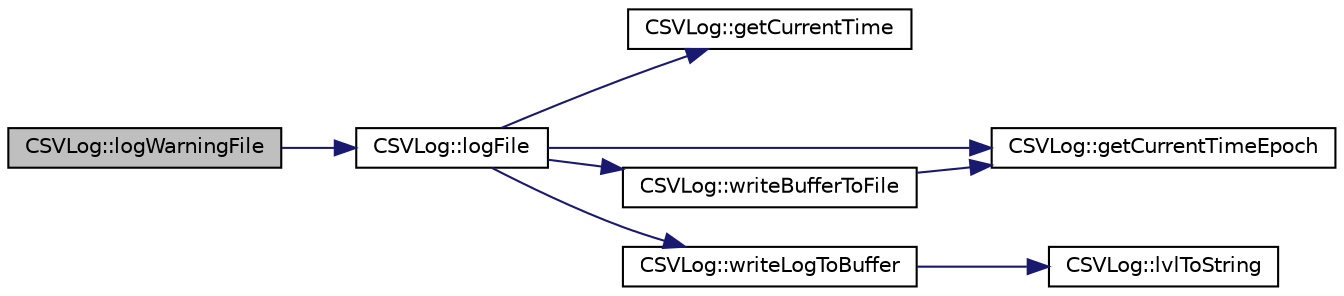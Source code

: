 digraph "CSVLog::logWarningFile"
{
 // LATEX_PDF_SIZE
  edge [fontname="Helvetica",fontsize="10",labelfontname="Helvetica",labelfontsize="10"];
  node [fontname="Helvetica",fontsize="10",shape=record];
  rankdir="LR";
  Node1 [label="CSVLog::logWarningFile",height=0.2,width=0.4,color="black", fillcolor="grey75", style="filled", fontcolor="black",tooltip="log on warning level in file"];
  Node1 -> Node2 [color="midnightblue",fontsize="10",style="solid",fontname="Helvetica"];
  Node2 [label="CSVLog::logFile",height=0.2,width=0.4,color="black", fillcolor="white", style="filled",URL="$classCSVLog.html#abf2187c78e4eb54e1724438a1074aaad",tooltip="generate log entry in file"];
  Node2 -> Node3 [color="midnightblue",fontsize="10",style="solid",fontname="Helvetica"];
  Node3 [label="CSVLog::getCurrentTime",height=0.2,width=0.4,color="black", fillcolor="white", style="filled",URL="$classCSVLog.html#a668001de9868bbc7f605cd7252df9d2f",tooltip="get time of day as string"];
  Node2 -> Node4 [color="midnightblue",fontsize="10",style="solid",fontname="Helvetica"];
  Node4 [label="CSVLog::getCurrentTimeEpoch",height=0.2,width=0.4,color="black", fillcolor="white", style="filled",URL="$classCSVLog.html#ad6cab441e362a65b4c60aaf223811b42",tooltip="get epoch as string"];
  Node2 -> Node5 [color="midnightblue",fontsize="10",style="solid",fontname="Helvetica"];
  Node5 [label="CSVLog::writeBufferToFile",height=0.2,width=0.4,color="black", fillcolor="white", style="filled",URL="$classCSVLog.html#a3c428d922317879c1aa99204fa32bf61",tooltip="writes content of buffer to file"];
  Node5 -> Node4 [color="midnightblue",fontsize="10",style="solid",fontname="Helvetica"];
  Node2 -> Node6 [color="midnightblue",fontsize="10",style="solid",fontname="Helvetica"];
  Node6 [label="CSVLog::writeLogToBuffer",height=0.2,width=0.4,color="black", fillcolor="white", style="filled",URL="$classCSVLog.html#a42ea472abab2f1edd941af3912edcb1d",tooltip="general log generator for buffer"];
  Node6 -> Node7 [color="midnightblue",fontsize="10",style="solid",fontname="Helvetica"];
  Node7 [label="CSVLog::lvlToString",height=0.2,width=0.4,color="black", fillcolor="white", style="filled",URL="$classCSVLog.html#aac8cc94d98c714221aca42f9c4c14441",tooltip="get string for log level"];
}
